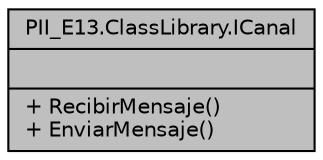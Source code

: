 digraph "PII_E13.ClassLibrary.ICanal"
{
 // INTERACTIVE_SVG=YES
 // LATEX_PDF_SIZE
  edge [fontname="Helvetica",fontsize="10",labelfontname="Helvetica",labelfontsize="10"];
  node [fontname="Helvetica",fontsize="10",shape=record];
  Node1 [label="{PII_E13.ClassLibrary.ICanal\n||+ RecibirMensaje()\l+ EnviarMensaje()\l}",height=0.2,width=0.4,color="black", fillcolor="grey75", style="filled", fontcolor="black",tooltip="Esta clase respresenta la interfaz de los canales."];
}

